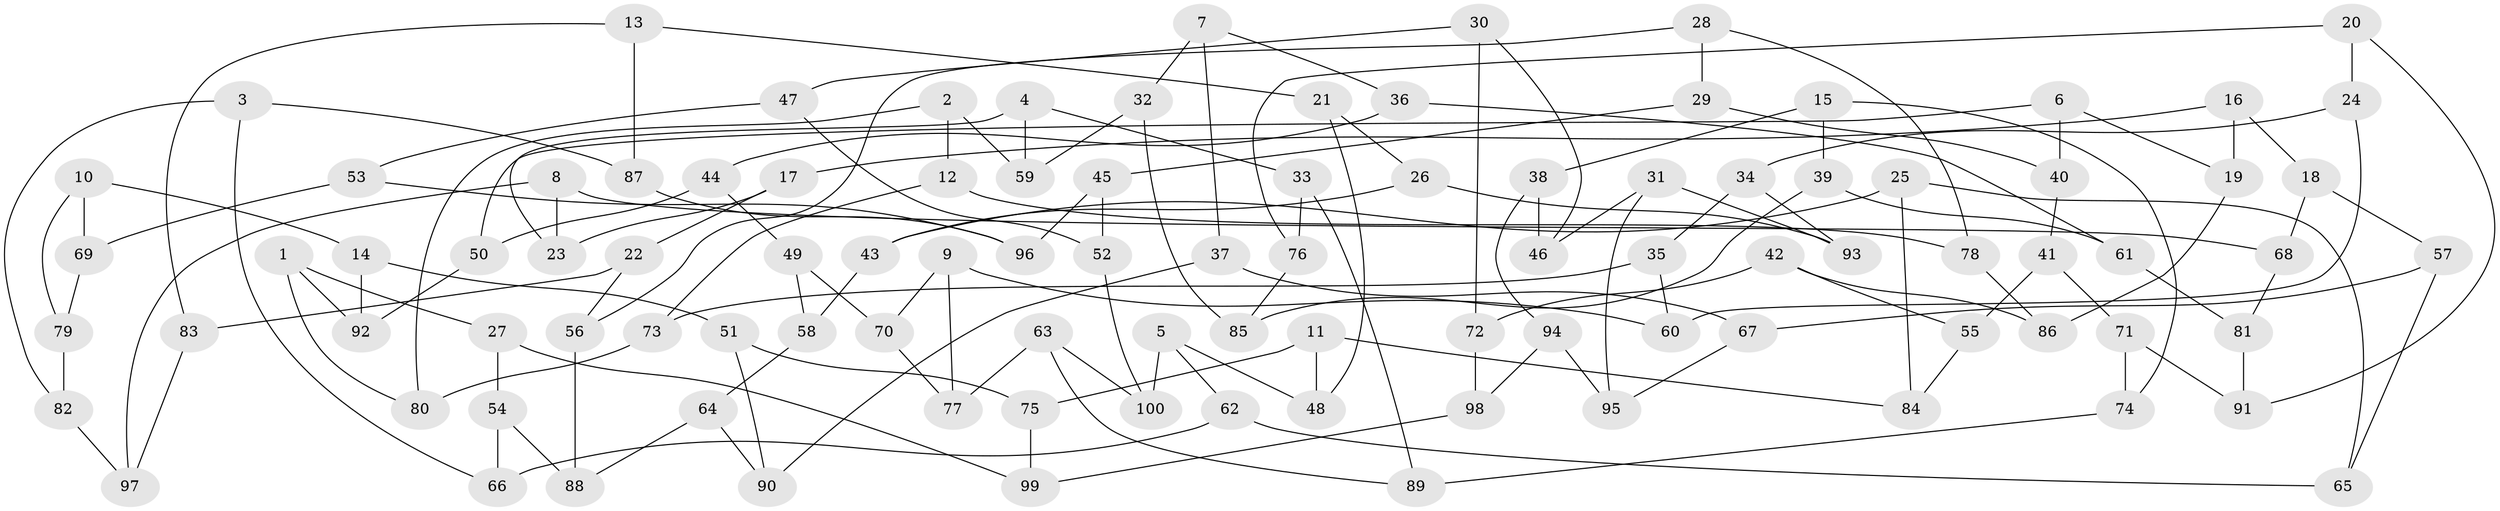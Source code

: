 // Generated by graph-tools (version 1.1) at 2025/11/02/21/25 10:11:15]
// undirected, 100 vertices, 150 edges
graph export_dot {
graph [start="1"]
  node [color=gray90,style=filled];
  1;
  2;
  3;
  4;
  5;
  6;
  7;
  8;
  9;
  10;
  11;
  12;
  13;
  14;
  15;
  16;
  17;
  18;
  19;
  20;
  21;
  22;
  23;
  24;
  25;
  26;
  27;
  28;
  29;
  30;
  31;
  32;
  33;
  34;
  35;
  36;
  37;
  38;
  39;
  40;
  41;
  42;
  43;
  44;
  45;
  46;
  47;
  48;
  49;
  50;
  51;
  52;
  53;
  54;
  55;
  56;
  57;
  58;
  59;
  60;
  61;
  62;
  63;
  64;
  65;
  66;
  67;
  68;
  69;
  70;
  71;
  72;
  73;
  74;
  75;
  76;
  77;
  78;
  79;
  80;
  81;
  82;
  83;
  84;
  85;
  86;
  87;
  88;
  89;
  90;
  91;
  92;
  93;
  94;
  95;
  96;
  97;
  98;
  99;
  100;
  1 -- 92;
  1 -- 27;
  1 -- 80;
  2 -- 80;
  2 -- 12;
  2 -- 59;
  3 -- 87;
  3 -- 66;
  3 -- 82;
  4 -- 59;
  4 -- 23;
  4 -- 33;
  5 -- 100;
  5 -- 48;
  5 -- 62;
  6 -- 19;
  6 -- 40;
  6 -- 50;
  7 -- 37;
  7 -- 36;
  7 -- 32;
  8 -- 97;
  8 -- 23;
  8 -- 68;
  9 -- 77;
  9 -- 60;
  9 -- 70;
  10 -- 14;
  10 -- 69;
  10 -- 79;
  11 -- 75;
  11 -- 84;
  11 -- 48;
  12 -- 73;
  12 -- 78;
  13 -- 21;
  13 -- 83;
  13 -- 87;
  14 -- 51;
  14 -- 92;
  15 -- 38;
  15 -- 39;
  15 -- 74;
  16 -- 17;
  16 -- 19;
  16 -- 18;
  17 -- 22;
  17 -- 23;
  18 -- 57;
  18 -- 68;
  19 -- 86;
  20 -- 24;
  20 -- 76;
  20 -- 91;
  21 -- 26;
  21 -- 48;
  22 -- 56;
  22 -- 83;
  24 -- 34;
  24 -- 60;
  25 -- 43;
  25 -- 65;
  25 -- 84;
  26 -- 43;
  26 -- 93;
  27 -- 54;
  27 -- 99;
  28 -- 29;
  28 -- 78;
  28 -- 56;
  29 -- 45;
  29 -- 40;
  30 -- 72;
  30 -- 47;
  30 -- 46;
  31 -- 95;
  31 -- 93;
  31 -- 46;
  32 -- 85;
  32 -- 59;
  33 -- 89;
  33 -- 76;
  34 -- 35;
  34 -- 93;
  35 -- 73;
  35 -- 60;
  36 -- 61;
  36 -- 44;
  37 -- 90;
  37 -- 67;
  38 -- 46;
  38 -- 94;
  39 -- 85;
  39 -- 61;
  40 -- 41;
  41 -- 71;
  41 -- 55;
  42 -- 72;
  42 -- 86;
  42 -- 55;
  43 -- 58;
  44 -- 50;
  44 -- 49;
  45 -- 52;
  45 -- 96;
  47 -- 52;
  47 -- 53;
  49 -- 58;
  49 -- 70;
  50 -- 92;
  51 -- 75;
  51 -- 90;
  52 -- 100;
  53 -- 96;
  53 -- 69;
  54 -- 66;
  54 -- 88;
  55 -- 84;
  56 -- 88;
  57 -- 65;
  57 -- 67;
  58 -- 64;
  61 -- 81;
  62 -- 66;
  62 -- 65;
  63 -- 89;
  63 -- 100;
  63 -- 77;
  64 -- 90;
  64 -- 88;
  67 -- 95;
  68 -- 81;
  69 -- 79;
  70 -- 77;
  71 -- 91;
  71 -- 74;
  72 -- 98;
  73 -- 80;
  74 -- 89;
  75 -- 99;
  76 -- 85;
  78 -- 86;
  79 -- 82;
  81 -- 91;
  82 -- 97;
  83 -- 97;
  87 -- 96;
  94 -- 98;
  94 -- 95;
  98 -- 99;
}
